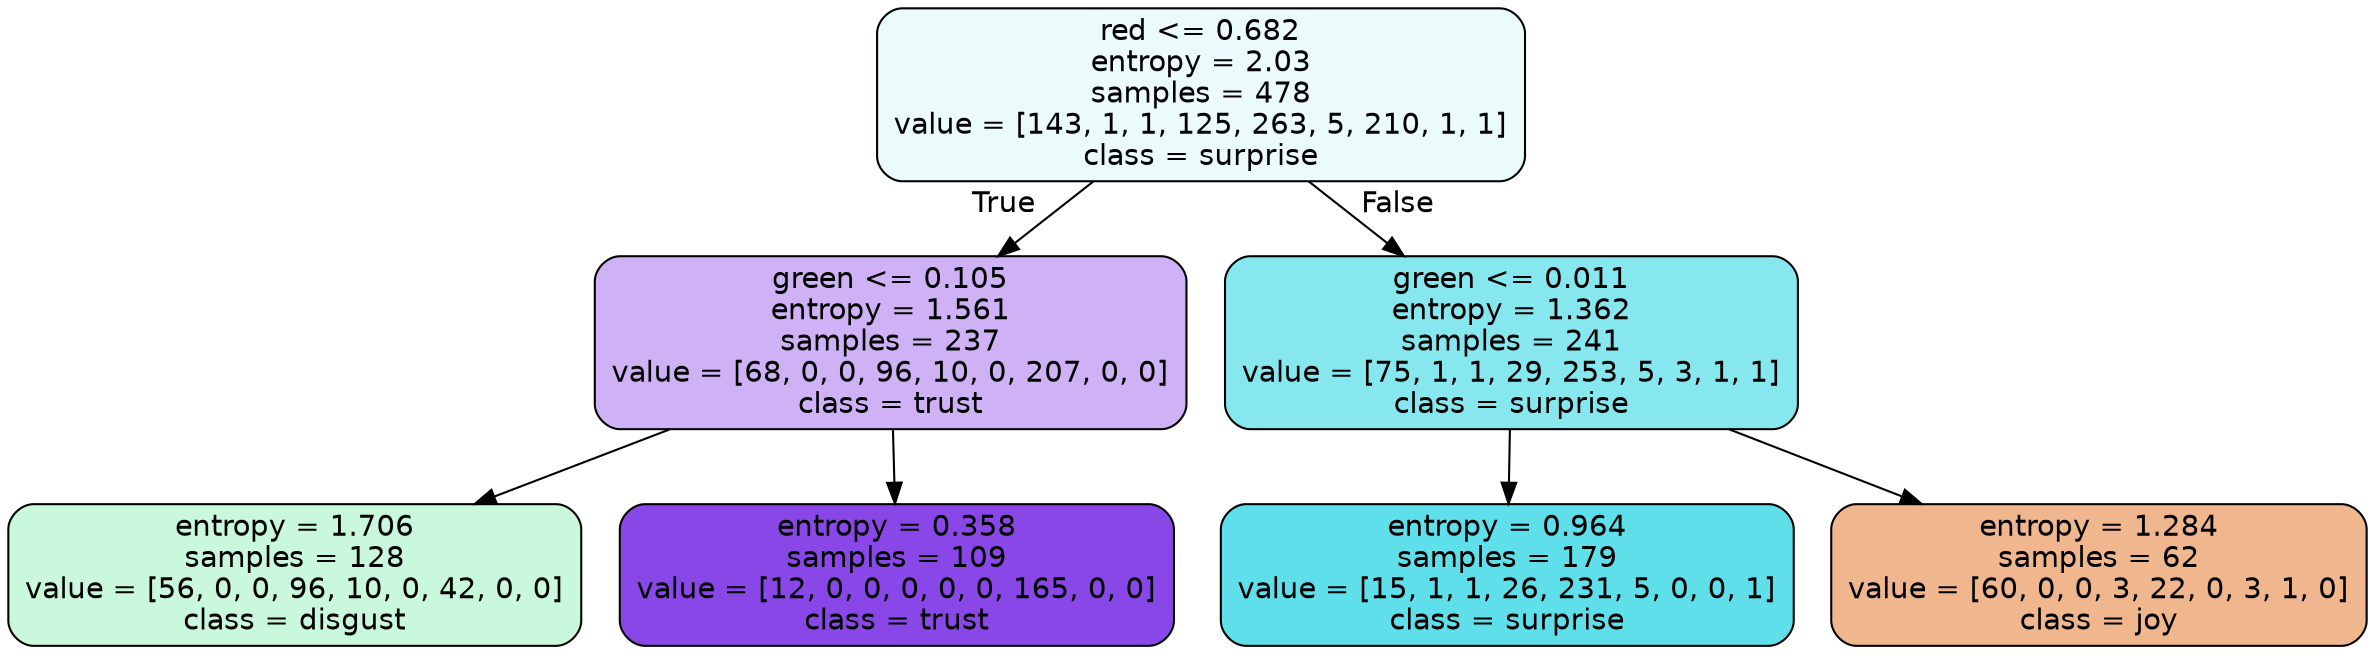 digraph Tree {
node [shape=box, style="filled, rounded", color="black", fontname=helvetica] ;
edge [fontname=helvetica] ;
0 [label="red <= 0.682\nentropy = 2.03\nsamples = 478\nvalue = [143, 1, 1, 125, 263, 5, 210, 1, 1]\nclass = surprise", fillcolor="#39d7e519"] ;
1 [label="green <= 0.105\nentropy = 1.561\nsamples = 237\nvalue = [68, 0, 0, 96, 10, 0, 207, 0, 0]\nclass = trust", fillcolor="#8139e563"] ;
0 -> 1 [labeldistance=2.5, labelangle=45, headlabel="True"] ;
2 [label="entropy = 1.706\nsamples = 128\nvalue = [56, 0, 0, 96, 10, 0, 42, 0, 0]\nclass = disgust", fillcolor="#39e58145"] ;
1 -> 2 ;
3 [label="entropy = 0.358\nsamples = 109\nvalue = [12, 0, 0, 0, 0, 0, 165, 0, 0]\nclass = trust", fillcolor="#8139e5ec"] ;
1 -> 3 ;
4 [label="green <= 0.011\nentropy = 1.362\nsamples = 241\nvalue = [75, 1, 1, 29, 253, 5, 3, 1, 1]\nclass = surprise", fillcolor="#39d7e59a"] ;
0 -> 4 [labeldistance=2.5, labelangle=-45, headlabel="False"] ;
5 [label="entropy = 0.964\nsamples = 179\nvalue = [15, 1, 1, 26, 231, 5, 0, 0, 1]\nclass = surprise", fillcolor="#39d7e5ce"] ;
4 -> 5 ;
6 [label="entropy = 1.284\nsamples = 62\nvalue = [60, 0, 0, 3, 22, 0, 3, 1, 0]\nclass = joy", fillcolor="#e5813991"] ;
4 -> 6 ;
}